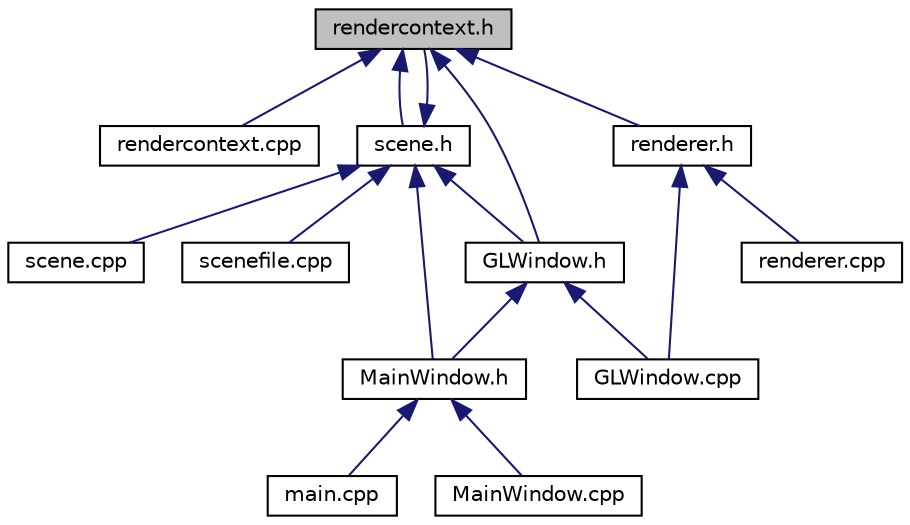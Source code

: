 digraph "rendercontext.h"
{
  edge [fontname="Helvetica",fontsize="10",labelfontname="Helvetica",labelfontsize="10"];
  node [fontname="Helvetica",fontsize="10",shape=record];
  Node1 [label="rendercontext.h",height=0.2,width=0.4,color="black", fillcolor="grey75", style="filled", fontcolor="black"];
  Node1 -> Node2 [dir="back",color="midnightblue",fontsize="10",style="solid",fontname="Helvetica"];
  Node2 [label="rendercontext.cpp",height=0.2,width=0.4,color="black", fillcolor="white", style="filled",URL="$rendercontext_8cpp.html"];
  Node1 -> Node3 [dir="back",color="midnightblue",fontsize="10",style="solid",fontname="Helvetica"];
  Node3 [label="scene.h",height=0.2,width=0.4,color="black", fillcolor="white", style="filled",URL="$scene_8h.html"];
  Node3 -> Node4 [dir="back",color="midnightblue",fontsize="10",style="solid",fontname="Helvetica"];
  Node4 [label="scene.cpp",height=0.2,width=0.4,color="black", fillcolor="white", style="filled",URL="$scene_8cpp.html"];
  Node3 -> Node5 [dir="back",color="midnightblue",fontsize="10",style="solid",fontname="Helvetica"];
  Node5 [label="scenefile.cpp",height=0.2,width=0.4,color="black", fillcolor="white", style="filled",URL="$scenefile_8cpp.html"];
  Node3 -> Node6 [dir="back",color="midnightblue",fontsize="10",style="solid",fontname="Helvetica"];
  Node6 [label="GLWindow.h",height=0.2,width=0.4,color="black", fillcolor="white", style="filled",URL="$_g_l_window_8h.html",tooltip="a basic Qt GL window class for ngl demos "];
  Node6 -> Node7 [dir="back",color="midnightblue",fontsize="10",style="solid",fontname="Helvetica"];
  Node7 [label="GLWindow.cpp",height=0.2,width=0.4,color="black", fillcolor="white", style="filled",URL="$_g_l_window_8cpp.html",tooltip="basic implementation file for the GLWindow class "];
  Node6 -> Node8 [dir="back",color="midnightblue",fontsize="10",style="solid",fontname="Helvetica"];
  Node8 [label="MainWindow.h",height=0.2,width=0.4,color="black", fillcolor="white", style="filled",URL="$_main_window_8h.html",tooltip="The main class for our UI window. "];
  Node8 -> Node9 [dir="back",color="midnightblue",fontsize="10",style="solid",fontname="Helvetica"];
  Node9 [label="main.cpp",height=0.2,width=0.4,color="black", fillcolor="white", style="filled",URL="$main_8cpp.html",tooltip="construct the new MainWindow and pass control to it "];
  Node8 -> Node10 [dir="back",color="midnightblue",fontsize="10",style="solid",fontname="Helvetica"];
  Node10 [label="MainWindow.cpp",height=0.2,width=0.4,color="black", fillcolor="white", style="filled",URL="$_main_window_8cpp.html",tooltip="basic implementation file for the MainWindow class "];
  Node3 -> Node1 [dir="back",color="midnightblue",fontsize="10",style="solid",fontname="Helvetica"];
  Node3 -> Node8 [dir="back",color="midnightblue",fontsize="10",style="solid",fontname="Helvetica"];
  Node1 -> Node6 [dir="back",color="midnightblue",fontsize="10",style="solid",fontname="Helvetica"];
  Node1 -> Node11 [dir="back",color="midnightblue",fontsize="10",style="solid",fontname="Helvetica"];
  Node11 [label="renderer.h",height=0.2,width=0.4,color="black", fillcolor="white", style="filled",URL="$renderer_8h.html"];
  Node11 -> Node7 [dir="back",color="midnightblue",fontsize="10",style="solid",fontname="Helvetica"];
  Node11 -> Node12 [dir="back",color="midnightblue",fontsize="10",style="solid",fontname="Helvetica"];
  Node12 [label="renderer.cpp",height=0.2,width=0.4,color="black", fillcolor="white", style="filled",URL="$renderer_8cpp.html"];
}
